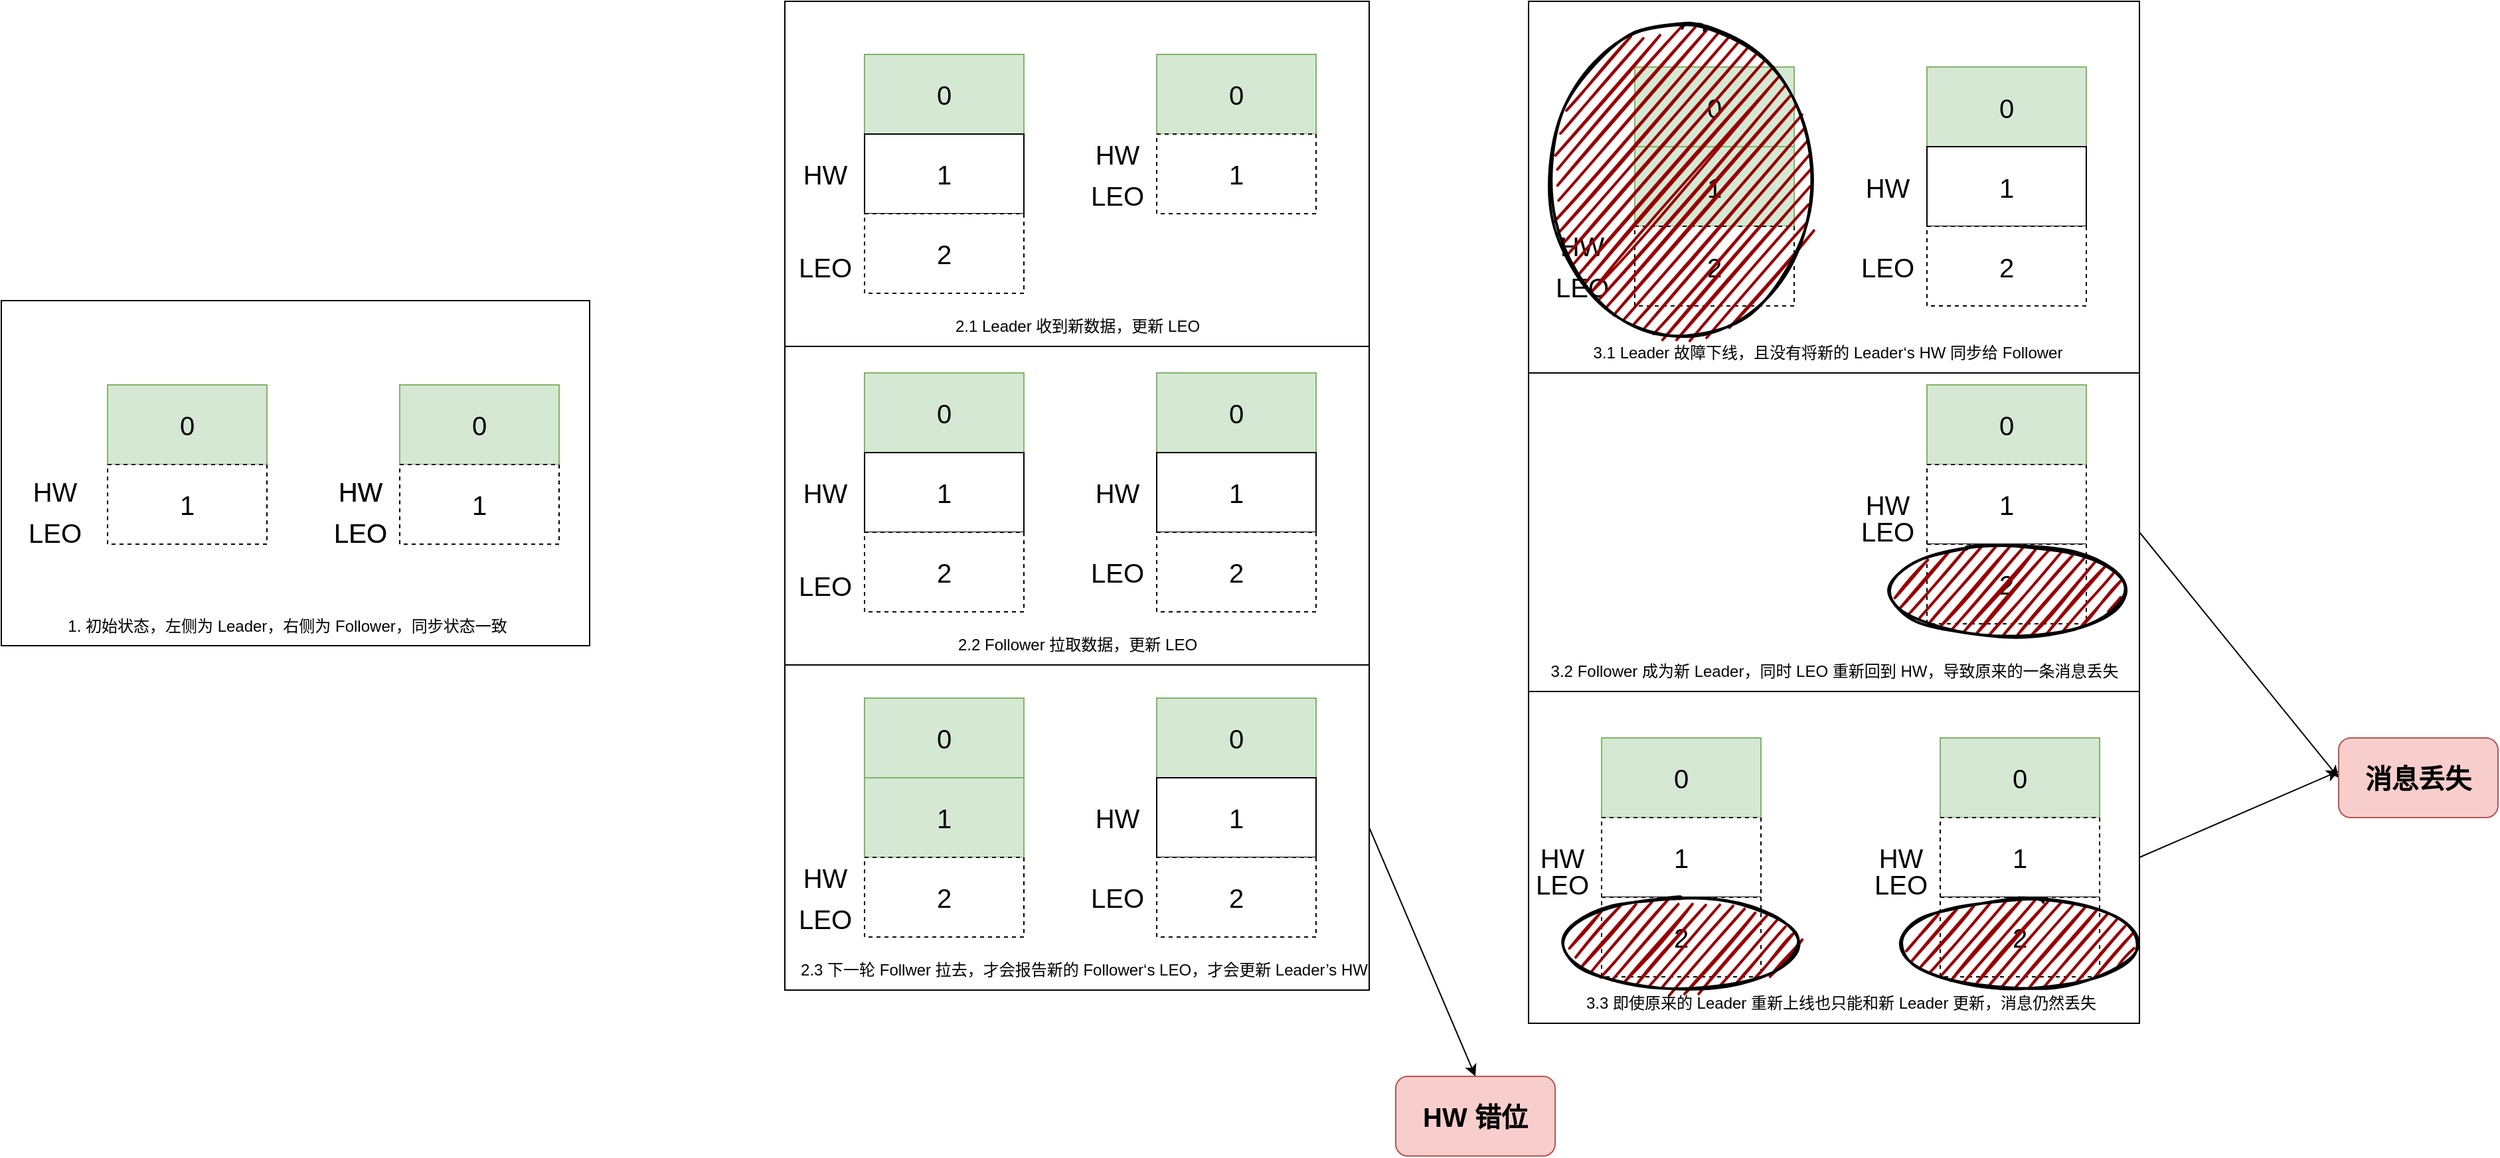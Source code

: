 <mxfile version="21.7.1" type="github">
  <diagram name="第 1 页" id="nMMz3eka9ZJgKuDj_qZi">
    <mxGraphModel dx="4558" dy="2129" grid="1" gridSize="10" guides="1" tooltips="1" connect="1" arrows="1" fold="1" page="1" pageScale="1" pageWidth="827" pageHeight="1169" math="0" shadow="0">
      <root>
        <mxCell id="0" />
        <mxCell id="1" parent="0" />
        <mxCell id="ZLK31tbMYoaBxiMOAiiz-157" style="rounded=0;orthogonalLoop=1;jettySize=auto;html=1;exitX=1;exitY=0.5;exitDx=0;exitDy=0;" edge="1" parent="1" source="ZLK31tbMYoaBxiMOAiiz-146">
          <mxGeometry relative="1" as="geometry">
            <mxPoint x="1290" y="1340" as="targetPoint" />
          </mxGeometry>
        </mxCell>
        <mxCell id="ZLK31tbMYoaBxiMOAiiz-146" value="" style="rounded=0;whiteSpace=wrap;html=1;" vertex="1" parent="1">
          <mxGeometry x="680" y="1280" width="460" height="250" as="geometry" />
        </mxCell>
        <mxCell id="ZLK31tbMYoaBxiMOAiiz-156" style="rounded=0;orthogonalLoop=1;jettySize=auto;html=1;exitX=1;exitY=0.5;exitDx=0;exitDy=0;entryX=0;entryY=0.5;entryDx=0;entryDy=0;strokeColor=default;" edge="1" parent="1" source="ZLK31tbMYoaBxiMOAiiz-145" target="ZLK31tbMYoaBxiMOAiiz-155">
          <mxGeometry relative="1" as="geometry" />
        </mxCell>
        <mxCell id="ZLK31tbMYoaBxiMOAiiz-145" value="" style="rounded=0;whiteSpace=wrap;html=1;" vertex="1" parent="1">
          <mxGeometry x="680" y="1040" width="460" height="240" as="geometry" />
        </mxCell>
        <mxCell id="ZLK31tbMYoaBxiMOAiiz-144" value="" style="rounded=0;whiteSpace=wrap;html=1;" vertex="1" parent="1">
          <mxGeometry x="680" y="760" width="460" height="280" as="geometry" />
        </mxCell>
        <mxCell id="ZLK31tbMYoaBxiMOAiiz-154" style="rounded=0;orthogonalLoop=1;jettySize=auto;html=1;exitX=1;exitY=0.5;exitDx=0;exitDy=0;entryX=0.5;entryY=0;entryDx=0;entryDy=0;" edge="1" parent="1" source="ZLK31tbMYoaBxiMOAiiz-140" target="ZLK31tbMYoaBxiMOAiiz-153">
          <mxGeometry relative="1" as="geometry" />
        </mxCell>
        <mxCell id="ZLK31tbMYoaBxiMOAiiz-140" value="" style="rounded=0;whiteSpace=wrap;html=1;" vertex="1" parent="1">
          <mxGeometry x="120" y="1260" width="440" height="245" as="geometry" />
        </mxCell>
        <mxCell id="ZLK31tbMYoaBxiMOAiiz-139" value="" style="rounded=0;whiteSpace=wrap;html=1;" vertex="1" parent="1">
          <mxGeometry x="120" y="1020" width="440" height="240" as="geometry" />
        </mxCell>
        <mxCell id="ZLK31tbMYoaBxiMOAiiz-138" value="" style="rounded=0;whiteSpace=wrap;html=1;" vertex="1" parent="1">
          <mxGeometry x="120" y="760" width="440" height="260" as="geometry" />
        </mxCell>
        <mxCell id="ZLK31tbMYoaBxiMOAiiz-136" value="" style="rounded=0;whiteSpace=wrap;html=1;" vertex="1" parent="1">
          <mxGeometry x="-470" y="985.5" width="443" height="260" as="geometry" />
        </mxCell>
        <mxCell id="ZLK31tbMYoaBxiMOAiiz-59" value="0" style="rounded=0;whiteSpace=wrap;html=1;fillColor=#d5e8d4;strokeColor=#82b366;fontSize=20;" vertex="1" parent="1">
          <mxGeometry x="-390" y="1049" width="120" height="60" as="geometry" />
        </mxCell>
        <mxCell id="ZLK31tbMYoaBxiMOAiiz-60" value="0" style="rounded=0;whiteSpace=wrap;html=1;fillColor=#d5e8d4;strokeColor=#82b366;fontSize=20;" vertex="1" parent="1">
          <mxGeometry x="-170" y="1049" width="120" height="60" as="geometry" />
        </mxCell>
        <mxCell id="ZLK31tbMYoaBxiMOAiiz-61" value="0" style="rounded=0;whiteSpace=wrap;html=1;fillColor=#d5e8d4;strokeColor=#82b366;fontSize=20;" vertex="1" parent="1">
          <mxGeometry x="180" y="800" width="120" height="60" as="geometry" />
        </mxCell>
        <mxCell id="ZLK31tbMYoaBxiMOAiiz-62" value="1" style="rounded=0;whiteSpace=wrap;html=1;fontSize=20;" vertex="1" parent="1">
          <mxGeometry x="180" y="860" width="120" height="60" as="geometry" />
        </mxCell>
        <mxCell id="ZLK31tbMYoaBxiMOAiiz-63" value="2" style="rounded=0;whiteSpace=wrap;html=1;dashed=1;fontSize=20;" vertex="1" parent="1">
          <mxGeometry x="180" y="920" width="120" height="60" as="geometry" />
        </mxCell>
        <mxCell id="ZLK31tbMYoaBxiMOAiiz-64" value="0" style="rounded=0;whiteSpace=wrap;html=1;fontSize=20;fillColor=#d5e8d4;strokeColor=#82b366;" vertex="1" parent="1">
          <mxGeometry x="400" y="800" width="120" height="60" as="geometry" />
        </mxCell>
        <mxCell id="ZLK31tbMYoaBxiMOAiiz-65" value="1" style="rounded=0;whiteSpace=wrap;html=1;dashed=1;fontSize=20;" vertex="1" parent="1">
          <mxGeometry x="-390" y="1109" width="120" height="60" as="geometry" />
        </mxCell>
        <mxCell id="ZLK31tbMYoaBxiMOAiiz-66" value="1" style="rounded=0;whiteSpace=wrap;html=1;dashed=1;fontSize=20;" vertex="1" parent="1">
          <mxGeometry x="-170" y="1109" width="120" height="60" as="geometry" />
        </mxCell>
        <mxCell id="ZLK31tbMYoaBxiMOAiiz-67" value="1" style="rounded=0;whiteSpace=wrap;html=1;dashed=1;fontSize=20;" vertex="1" parent="1">
          <mxGeometry x="400" y="860" width="120" height="60" as="geometry" />
        </mxCell>
        <mxCell id="ZLK31tbMYoaBxiMOAiiz-68" value="0" style="rounded=0;whiteSpace=wrap;html=1;fillColor=#d5e8d4;strokeColor=#82b366;fontSize=20;" vertex="1" parent="1">
          <mxGeometry x="180" y="1040" width="120" height="60" as="geometry" />
        </mxCell>
        <mxCell id="ZLK31tbMYoaBxiMOAiiz-69" value="1" style="rounded=0;whiteSpace=wrap;html=1;fontSize=20;" vertex="1" parent="1">
          <mxGeometry x="180" y="1100" width="120" height="60" as="geometry" />
        </mxCell>
        <mxCell id="ZLK31tbMYoaBxiMOAiiz-70" value="2" style="rounded=0;whiteSpace=wrap;html=1;dashed=1;fontSize=20;" vertex="1" parent="1">
          <mxGeometry x="180" y="1160" width="120" height="60" as="geometry" />
        </mxCell>
        <mxCell id="ZLK31tbMYoaBxiMOAiiz-71" value="0" style="rounded=0;whiteSpace=wrap;html=1;fontSize=20;fillColor=#d5e8d4;strokeColor=#82b366;" vertex="1" parent="1">
          <mxGeometry x="400" y="1040" width="120" height="60" as="geometry" />
        </mxCell>
        <mxCell id="ZLK31tbMYoaBxiMOAiiz-72" value="1" style="rounded=0;whiteSpace=wrap;html=1;fontSize=20;" vertex="1" parent="1">
          <mxGeometry x="400" y="1100" width="120" height="60" as="geometry" />
        </mxCell>
        <mxCell id="ZLK31tbMYoaBxiMOAiiz-73" value="0" style="rounded=0;whiteSpace=wrap;html=1;fillColor=#d5e8d4;strokeColor=#82b366;fontSize=20;" vertex="1" parent="1">
          <mxGeometry x="180" y="1285" width="120" height="60" as="geometry" />
        </mxCell>
        <mxCell id="ZLK31tbMYoaBxiMOAiiz-74" value="1" style="rounded=0;whiteSpace=wrap;html=1;fontSize=20;fillColor=#d5e8d4;strokeColor=#82b366;" vertex="1" parent="1">
          <mxGeometry x="180" y="1345" width="120" height="60" as="geometry" />
        </mxCell>
        <mxCell id="ZLK31tbMYoaBxiMOAiiz-75" value="2" style="rounded=0;whiteSpace=wrap;html=1;dashed=1;fontSize=20;" vertex="1" parent="1">
          <mxGeometry x="180" y="1405" width="120" height="60" as="geometry" />
        </mxCell>
        <mxCell id="ZLK31tbMYoaBxiMOAiiz-78" value="HW" style="text;html=1;align=center;verticalAlign=middle;resizable=0;points=[];autosize=1;strokeColor=none;fillColor=none;fontSize=20;" vertex="1" parent="1">
          <mxGeometry x="-460" y="1109" width="60" height="40" as="geometry" />
        </mxCell>
        <mxCell id="ZLK31tbMYoaBxiMOAiiz-79" value="LEO" style="text;html=1;align=center;verticalAlign=middle;resizable=0;points=[];autosize=1;strokeColor=none;fillColor=none;fontSize=20;" vertex="1" parent="1">
          <mxGeometry x="-460" y="1140" width="60" height="40" as="geometry" />
        </mxCell>
        <mxCell id="ZLK31tbMYoaBxiMOAiiz-80" value="HW" style="text;html=1;align=center;verticalAlign=middle;resizable=0;points=[];autosize=1;strokeColor=none;fillColor=none;fontSize=20;" vertex="1" parent="1">
          <mxGeometry x="-230" y="1109" width="60" height="40" as="geometry" />
        </mxCell>
        <mxCell id="ZLK31tbMYoaBxiMOAiiz-81" value="LEO" style="text;html=1;align=center;verticalAlign=middle;resizable=0;points=[];autosize=1;strokeColor=none;fillColor=none;fontSize=20;" vertex="1" parent="1">
          <mxGeometry x="-230" y="1140" width="60" height="40" as="geometry" />
        </mxCell>
        <mxCell id="ZLK31tbMYoaBxiMOAiiz-82" value="HW" style="text;html=1;align=center;verticalAlign=middle;resizable=0;points=[];autosize=1;strokeColor=none;fillColor=none;fontSize=20;" vertex="1" parent="1">
          <mxGeometry x="120" y="870" width="60" height="40" as="geometry" />
        </mxCell>
        <mxCell id="ZLK31tbMYoaBxiMOAiiz-83" value="LEO" style="text;html=1;align=center;verticalAlign=middle;resizable=0;points=[];autosize=1;strokeColor=none;fillColor=none;fontSize=20;" vertex="1" parent="1">
          <mxGeometry x="120" y="940" width="60" height="40" as="geometry" />
        </mxCell>
        <mxCell id="ZLK31tbMYoaBxiMOAiiz-85" value="HW" style="text;html=1;align=center;verticalAlign=middle;resizable=0;points=[];autosize=1;strokeColor=none;fillColor=none;fontSize=20;" vertex="1" parent="1">
          <mxGeometry x="340" y="854.5" width="60" height="40" as="geometry" />
        </mxCell>
        <mxCell id="ZLK31tbMYoaBxiMOAiiz-86" value="LEO" style="text;html=1;align=center;verticalAlign=middle;resizable=0;points=[];autosize=1;strokeColor=none;fillColor=none;fontSize=20;" vertex="1" parent="1">
          <mxGeometry x="340" y="885.5" width="60" height="40" as="geometry" />
        </mxCell>
        <mxCell id="ZLK31tbMYoaBxiMOAiiz-87" value="HW" style="text;html=1;align=center;verticalAlign=middle;resizable=0;points=[];autosize=1;strokeColor=none;fillColor=none;fontSize=20;" vertex="1" parent="1">
          <mxGeometry x="-230" y="1109" width="60" height="40" as="geometry" />
        </mxCell>
        <mxCell id="ZLK31tbMYoaBxiMOAiiz-88" value="LEO" style="text;html=1;align=center;verticalAlign=middle;resizable=0;points=[];autosize=1;strokeColor=none;fillColor=none;fontSize=20;" vertex="1" parent="1">
          <mxGeometry x="-230" y="1140" width="60" height="40" as="geometry" />
        </mxCell>
        <mxCell id="ZLK31tbMYoaBxiMOAiiz-89" value="HW" style="text;html=1;align=center;verticalAlign=middle;resizable=0;points=[];autosize=1;strokeColor=none;fillColor=none;fontSize=20;" vertex="1" parent="1">
          <mxGeometry x="120" y="1110" width="60" height="40" as="geometry" />
        </mxCell>
        <mxCell id="ZLK31tbMYoaBxiMOAiiz-90" value="LEO" style="text;html=1;align=center;verticalAlign=middle;resizable=0;points=[];autosize=1;strokeColor=none;fillColor=none;fontSize=20;" vertex="1" parent="1">
          <mxGeometry x="120" y="1180" width="60" height="40" as="geometry" />
        </mxCell>
        <mxCell id="ZLK31tbMYoaBxiMOAiiz-91" value="HW" style="text;html=1;align=center;verticalAlign=middle;resizable=0;points=[];autosize=1;strokeColor=none;fillColor=none;fontSize=20;" vertex="1" parent="1">
          <mxGeometry x="340" y="1110" width="60" height="40" as="geometry" />
        </mxCell>
        <mxCell id="ZLK31tbMYoaBxiMOAiiz-92" value="LEO" style="text;html=1;align=center;verticalAlign=middle;resizable=0;points=[];autosize=1;strokeColor=none;fillColor=none;fontSize=20;" vertex="1" parent="1">
          <mxGeometry x="340" y="1170" width="60" height="40" as="geometry" />
        </mxCell>
        <mxCell id="ZLK31tbMYoaBxiMOAiiz-93" value="2" style="rounded=0;whiteSpace=wrap;html=1;dashed=1;fontSize=20;" vertex="1" parent="1">
          <mxGeometry x="400" y="1160" width="120" height="60" as="geometry" />
        </mxCell>
        <mxCell id="ZLK31tbMYoaBxiMOAiiz-94" value="HW" style="text;html=1;align=center;verticalAlign=middle;resizable=0;points=[];autosize=1;strokeColor=none;fillColor=none;fontSize=20;" vertex="1" parent="1">
          <mxGeometry x="120" y="1399.5" width="60" height="40" as="geometry" />
        </mxCell>
        <mxCell id="ZLK31tbMYoaBxiMOAiiz-95" value="LEO" style="text;html=1;align=center;verticalAlign=middle;resizable=0;points=[];autosize=1;strokeColor=none;fillColor=none;fontSize=20;" vertex="1" parent="1">
          <mxGeometry x="120" y="1430.5" width="60" height="40" as="geometry" />
        </mxCell>
        <mxCell id="ZLK31tbMYoaBxiMOAiiz-96" value="0" style="rounded=0;whiteSpace=wrap;html=1;fontSize=20;fillColor=#d5e8d4;strokeColor=#82b366;" vertex="1" parent="1">
          <mxGeometry x="400" y="1285" width="120" height="60" as="geometry" />
        </mxCell>
        <mxCell id="ZLK31tbMYoaBxiMOAiiz-97" value="1" style="rounded=0;whiteSpace=wrap;html=1;fontSize=20;" vertex="1" parent="1">
          <mxGeometry x="400" y="1345" width="120" height="60" as="geometry" />
        </mxCell>
        <mxCell id="ZLK31tbMYoaBxiMOAiiz-98" value="HW" style="text;html=1;align=center;verticalAlign=middle;resizable=0;points=[];autosize=1;strokeColor=none;fillColor=none;fontSize=20;" vertex="1" parent="1">
          <mxGeometry x="340" y="1355" width="60" height="40" as="geometry" />
        </mxCell>
        <mxCell id="ZLK31tbMYoaBxiMOAiiz-99" value="LEO" style="text;html=1;align=center;verticalAlign=middle;resizable=0;points=[];autosize=1;strokeColor=none;fillColor=none;fontSize=20;" vertex="1" parent="1">
          <mxGeometry x="340" y="1415" width="60" height="40" as="geometry" />
        </mxCell>
        <mxCell id="ZLK31tbMYoaBxiMOAiiz-100" value="2" style="rounded=0;whiteSpace=wrap;html=1;dashed=1;fontSize=20;" vertex="1" parent="1">
          <mxGeometry x="400" y="1405" width="120" height="60" as="geometry" />
        </mxCell>
        <mxCell id="ZLK31tbMYoaBxiMOAiiz-101" value="0" style="rounded=0;whiteSpace=wrap;html=1;fillColor=#d5e8d4;strokeColor=#82b366;fontSize=20;" vertex="1" parent="1">
          <mxGeometry x="760" y="809.5" width="120" height="60" as="geometry" />
        </mxCell>
        <mxCell id="ZLK31tbMYoaBxiMOAiiz-102" value="1" style="rounded=0;whiteSpace=wrap;html=1;fontSize=20;fillColor=#d5e8d4;strokeColor=#82b366;" vertex="1" parent="1">
          <mxGeometry x="760" y="869.5" width="120" height="60" as="geometry" />
        </mxCell>
        <mxCell id="ZLK31tbMYoaBxiMOAiiz-103" value="2" style="rounded=0;whiteSpace=wrap;html=1;dashed=1;fontSize=20;" vertex="1" parent="1">
          <mxGeometry x="760" y="929.5" width="120" height="60" as="geometry" />
        </mxCell>
        <mxCell id="ZLK31tbMYoaBxiMOAiiz-104" value="HW" style="text;html=1;align=center;verticalAlign=middle;resizable=0;points=[];autosize=1;strokeColor=none;fillColor=none;fontSize=20;" vertex="1" parent="1">
          <mxGeometry x="690" y="924" width="60" height="40" as="geometry" />
        </mxCell>
        <mxCell id="ZLK31tbMYoaBxiMOAiiz-105" value="LEO" style="text;html=1;align=center;verticalAlign=middle;resizable=0;points=[];autosize=1;strokeColor=none;fillColor=none;fontSize=20;" vertex="1" parent="1">
          <mxGeometry x="690" y="955" width="60" height="40" as="geometry" />
        </mxCell>
        <mxCell id="ZLK31tbMYoaBxiMOAiiz-106" value="0" style="rounded=0;whiteSpace=wrap;html=1;fontSize=20;fillColor=#d5e8d4;strokeColor=#82b366;" vertex="1" parent="1">
          <mxGeometry x="980" y="809.5" width="120" height="60" as="geometry" />
        </mxCell>
        <mxCell id="ZLK31tbMYoaBxiMOAiiz-107" value="1" style="rounded=0;whiteSpace=wrap;html=1;fontSize=20;" vertex="1" parent="1">
          <mxGeometry x="980" y="869.5" width="120" height="60" as="geometry" />
        </mxCell>
        <mxCell id="ZLK31tbMYoaBxiMOAiiz-108" value="HW" style="text;html=1;align=center;verticalAlign=middle;resizable=0;points=[];autosize=1;strokeColor=none;fillColor=none;fontSize=20;" vertex="1" parent="1">
          <mxGeometry x="920" y="879.5" width="60" height="40" as="geometry" />
        </mxCell>
        <mxCell id="ZLK31tbMYoaBxiMOAiiz-109" value="LEO" style="text;html=1;align=center;verticalAlign=middle;resizable=0;points=[];autosize=1;strokeColor=none;fillColor=none;fontSize=20;" vertex="1" parent="1">
          <mxGeometry x="920" y="939.5" width="60" height="40" as="geometry" />
        </mxCell>
        <mxCell id="ZLK31tbMYoaBxiMOAiiz-110" value="2" style="rounded=0;whiteSpace=wrap;html=1;dashed=1;fontSize=20;" vertex="1" parent="1">
          <mxGeometry x="980" y="929.5" width="120" height="60" as="geometry" />
        </mxCell>
        <mxCell id="ZLK31tbMYoaBxiMOAiiz-111" value="" style="ellipse;whiteSpace=wrap;html=1;strokeWidth=2;fillWeight=2;hachureGap=8;fillColor=#990000;fillStyle=dots;sketch=1;" vertex="1" parent="1">
          <mxGeometry x="700" y="779.5" width="190" height="230" as="geometry" />
        </mxCell>
        <mxCell id="ZLK31tbMYoaBxiMOAiiz-112" value="0" style="rounded=0;whiteSpace=wrap;html=1;fontSize=20;fillColor=#d5e8d4;strokeColor=#82b366;" vertex="1" parent="1">
          <mxGeometry x="980" y="1049" width="120" height="60" as="geometry" />
        </mxCell>
        <mxCell id="ZLK31tbMYoaBxiMOAiiz-113" value="1" style="rounded=0;whiteSpace=wrap;html=1;fontSize=20;dashed=1;" vertex="1" parent="1">
          <mxGeometry x="980" y="1109" width="120" height="60" as="geometry" />
        </mxCell>
        <mxCell id="ZLK31tbMYoaBxiMOAiiz-114" value="HW" style="text;html=1;align=center;verticalAlign=middle;resizable=0;points=[];autosize=1;strokeColor=none;fillColor=none;fontSize=20;" vertex="1" parent="1">
          <mxGeometry x="920" y="1119" width="60" height="40" as="geometry" />
        </mxCell>
        <mxCell id="ZLK31tbMYoaBxiMOAiiz-115" value="LEO" style="text;html=1;align=center;verticalAlign=middle;resizable=0;points=[];autosize=1;strokeColor=none;fillColor=none;fontSize=20;" vertex="1" parent="1">
          <mxGeometry x="920" y="1139" width="60" height="40" as="geometry" />
        </mxCell>
        <mxCell id="ZLK31tbMYoaBxiMOAiiz-116" value="2" style="rounded=0;whiteSpace=wrap;html=1;dashed=1;fontSize=20;" vertex="1" parent="1">
          <mxGeometry x="980" y="1169" width="120" height="60" as="geometry" />
        </mxCell>
        <mxCell id="ZLK31tbMYoaBxiMOAiiz-117" value="" style="ellipse;whiteSpace=wrap;html=1;strokeWidth=2;fillWeight=2;hachureGap=8;fillColor=#990000;fillStyle=dots;sketch=1;" vertex="1" parent="1">
          <mxGeometry x="955" y="1169" width="170" height="70" as="geometry" />
        </mxCell>
        <mxCell id="ZLK31tbMYoaBxiMOAiiz-124" value="0" style="rounded=0;whiteSpace=wrap;html=1;fontSize=20;fillColor=#d5e8d4;strokeColor=#82b366;" vertex="1" parent="1">
          <mxGeometry x="990" y="1315" width="120" height="60" as="geometry" />
        </mxCell>
        <mxCell id="ZLK31tbMYoaBxiMOAiiz-125" value="1" style="rounded=0;whiteSpace=wrap;html=1;fontSize=20;dashed=1;" vertex="1" parent="1">
          <mxGeometry x="990" y="1375" width="120" height="60" as="geometry" />
        </mxCell>
        <mxCell id="ZLK31tbMYoaBxiMOAiiz-126" value="HW" style="text;html=1;align=center;verticalAlign=middle;resizable=0;points=[];autosize=1;strokeColor=none;fillColor=none;fontSize=20;" vertex="1" parent="1">
          <mxGeometry x="930" y="1385" width="60" height="40" as="geometry" />
        </mxCell>
        <mxCell id="ZLK31tbMYoaBxiMOAiiz-127" value="LEO" style="text;html=1;align=center;verticalAlign=middle;resizable=0;points=[];autosize=1;strokeColor=none;fillColor=none;fontSize=20;" vertex="1" parent="1">
          <mxGeometry x="930" y="1405" width="60" height="40" as="geometry" />
        </mxCell>
        <mxCell id="ZLK31tbMYoaBxiMOAiiz-128" value="2" style="rounded=0;whiteSpace=wrap;html=1;dashed=1;fontSize=20;" vertex="1" parent="1">
          <mxGeometry x="990" y="1435" width="120" height="60" as="geometry" />
        </mxCell>
        <mxCell id="ZLK31tbMYoaBxiMOAiiz-129" value="" style="ellipse;whiteSpace=wrap;html=1;strokeWidth=2;fillWeight=2;hachureGap=8;fillColor=#990000;fillStyle=dots;sketch=1;" vertex="1" parent="1">
          <mxGeometry x="965" y="1435" width="170" height="70" as="geometry" />
        </mxCell>
        <mxCell id="ZLK31tbMYoaBxiMOAiiz-130" value="0" style="rounded=0;whiteSpace=wrap;html=1;fontSize=20;fillColor=#d5e8d4;strokeColor=#82b366;" vertex="1" parent="1">
          <mxGeometry x="735" y="1315" width="120" height="60" as="geometry" />
        </mxCell>
        <mxCell id="ZLK31tbMYoaBxiMOAiiz-131" value="1" style="rounded=0;whiteSpace=wrap;html=1;fontSize=20;dashed=1;" vertex="1" parent="1">
          <mxGeometry x="735" y="1375" width="120" height="60" as="geometry" />
        </mxCell>
        <mxCell id="ZLK31tbMYoaBxiMOAiiz-132" value="HW" style="text;html=1;align=center;verticalAlign=middle;resizable=0;points=[];autosize=1;strokeColor=none;fillColor=none;fontSize=20;" vertex="1" parent="1">
          <mxGeometry x="675" y="1385" width="60" height="40" as="geometry" />
        </mxCell>
        <mxCell id="ZLK31tbMYoaBxiMOAiiz-133" value="LEO" style="text;html=1;align=center;verticalAlign=middle;resizable=0;points=[];autosize=1;strokeColor=none;fillColor=none;fontSize=20;" vertex="1" parent="1">
          <mxGeometry x="675" y="1405" width="60" height="40" as="geometry" />
        </mxCell>
        <mxCell id="ZLK31tbMYoaBxiMOAiiz-134" value="2" style="rounded=0;whiteSpace=wrap;html=1;dashed=1;fontSize=20;" vertex="1" parent="1">
          <mxGeometry x="735" y="1435" width="120" height="60" as="geometry" />
        </mxCell>
        <mxCell id="ZLK31tbMYoaBxiMOAiiz-135" value="" style="ellipse;whiteSpace=wrap;html=1;strokeWidth=2;fillWeight=2;hachureGap=8;fillColor=#990000;fillStyle=dots;sketch=1;" vertex="1" parent="1">
          <mxGeometry x="710" y="1435" width="170" height="70" as="geometry" />
        </mxCell>
        <mxCell id="ZLK31tbMYoaBxiMOAiiz-137" value="1. 初始状态，左侧为 Leader，右侧为 Follower，同步状态一致" style="text;html=1;align=center;verticalAlign=middle;resizable=0;points=[];autosize=1;strokeColor=none;fillColor=none;" vertex="1" parent="1">
          <mxGeometry x="-430" y="1215.5" width="350" height="30" as="geometry" />
        </mxCell>
        <mxCell id="ZLK31tbMYoaBxiMOAiiz-141" value="2.1 Leader 收到新数据，更新 LEO" style="text;html=1;align=center;verticalAlign=middle;resizable=0;points=[];autosize=1;strokeColor=none;fillColor=none;" vertex="1" parent="1">
          <mxGeometry x="235" y="990" width="210" height="30" as="geometry" />
        </mxCell>
        <mxCell id="ZLK31tbMYoaBxiMOAiiz-142" value="2.2 Follower 拉取数据，更新 LEO" style="text;html=1;align=center;verticalAlign=middle;resizable=0;points=[];autosize=1;strokeColor=none;fillColor=none;" vertex="1" parent="1">
          <mxGeometry x="240" y="1230" width="200" height="30" as="geometry" />
        </mxCell>
        <mxCell id="ZLK31tbMYoaBxiMOAiiz-143" value="2.3 下一轮 Follwer 拉去，才会报告新的 Follower‘s LEO，才会更新 Leader’s HW" style="text;html=1;align=center;verticalAlign=middle;resizable=0;points=[];autosize=1;strokeColor=none;fillColor=none;" vertex="1" parent="1">
          <mxGeometry x="120" y="1475" width="450" height="30" as="geometry" />
        </mxCell>
        <mxCell id="ZLK31tbMYoaBxiMOAiiz-147" value="3.1 Leader 故障下线，且没有将新的 Leader‘s HW 同步给 Follower" style="text;html=1;align=center;verticalAlign=middle;resizable=0;points=[];autosize=1;strokeColor=none;fillColor=none;" vertex="1" parent="1">
          <mxGeometry x="715" y="1010" width="380" height="30" as="geometry" />
        </mxCell>
        <mxCell id="ZLK31tbMYoaBxiMOAiiz-148" value="3.2 Follower 成为新 Leader，同时 LEO 重新回到 HW，导致原来的一条消息丢失" style="text;html=1;align=center;verticalAlign=middle;resizable=0;points=[];autosize=1;strokeColor=none;fillColor=none;" vertex="1" parent="1">
          <mxGeometry x="685" y="1250" width="450" height="30" as="geometry" />
        </mxCell>
        <mxCell id="ZLK31tbMYoaBxiMOAiiz-149" value="3.3 即使原来的 Leader 重新上线也只能和新 Leader 更新，消息仍然丢失" style="text;html=1;align=center;verticalAlign=middle;resizable=0;points=[];autosize=1;strokeColor=none;fillColor=none;" vertex="1" parent="1">
          <mxGeometry x="710" y="1500" width="410" height="30" as="geometry" />
        </mxCell>
        <mxCell id="ZLK31tbMYoaBxiMOAiiz-153" value="HW 错位" style="rounded=1;whiteSpace=wrap;html=1;fillColor=#f8cecc;strokeColor=#b85450;fontSize=20;fontStyle=1" vertex="1" parent="1">
          <mxGeometry x="580" y="1570" width="120" height="60" as="geometry" />
        </mxCell>
        <mxCell id="ZLK31tbMYoaBxiMOAiiz-155" value="消息丢失" style="rounded=1;whiteSpace=wrap;html=1;fillColor=#f8cecc;strokeColor=#b85450;fontSize=20;fontStyle=1" vertex="1" parent="1">
          <mxGeometry x="1290" y="1315" width="120" height="60" as="geometry" />
        </mxCell>
      </root>
    </mxGraphModel>
  </diagram>
</mxfile>
